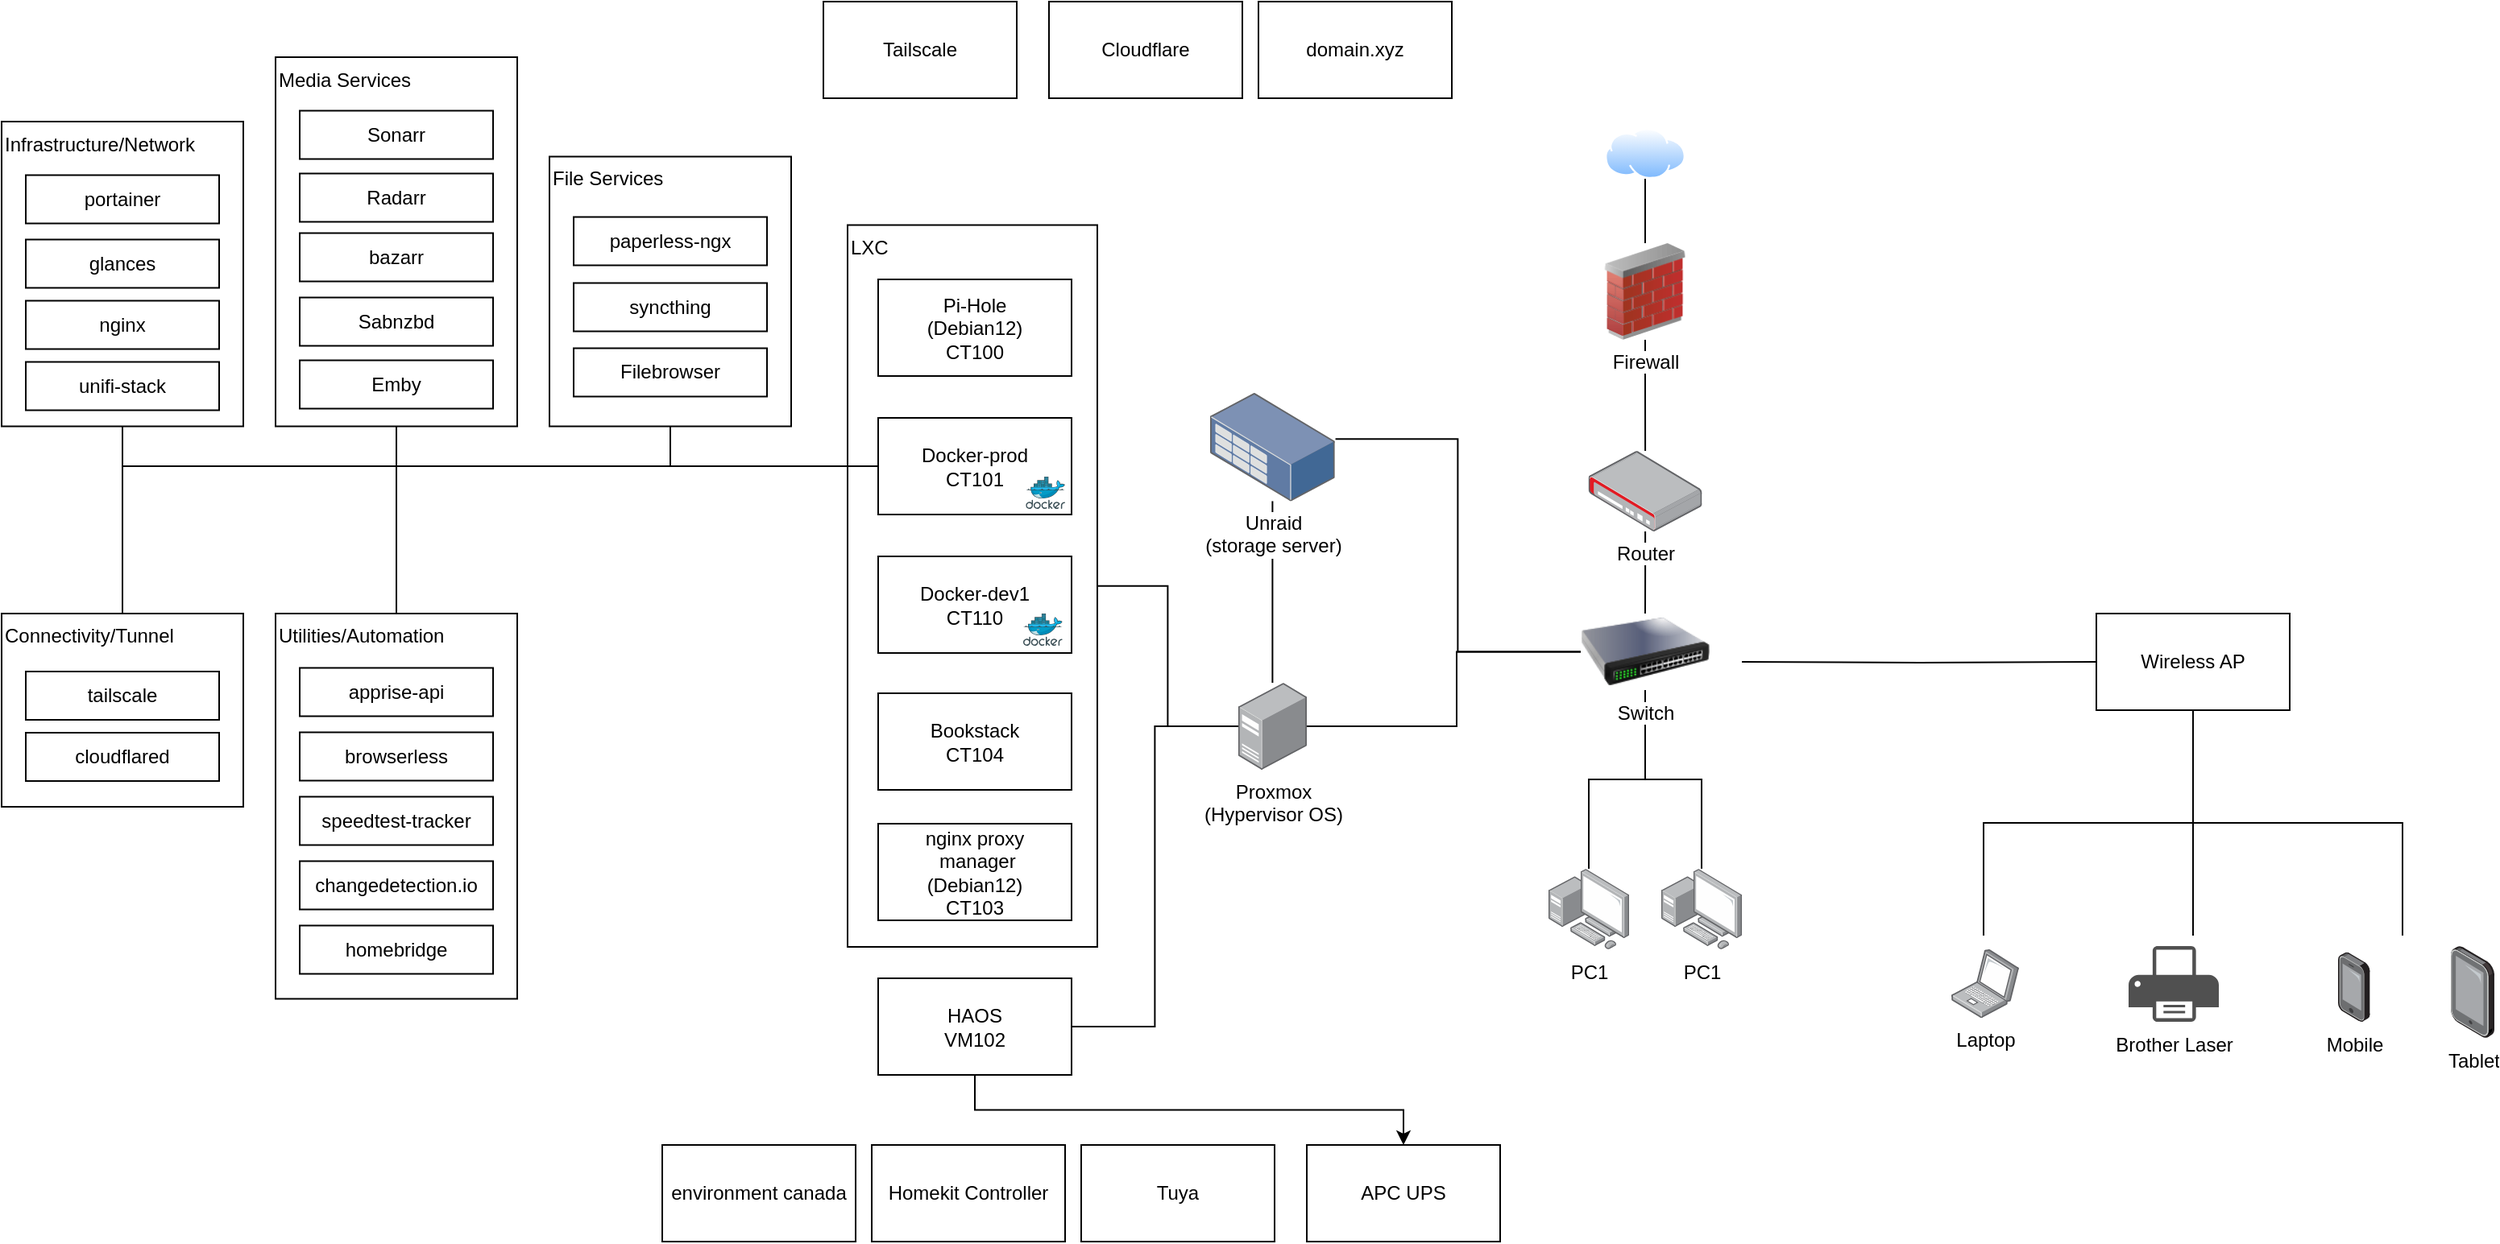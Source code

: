 <mxfile version="26.1.0">
  <diagram name="Page-1" id="8PJF-7k6O8kf38LD9RbU">
    <mxGraphModel dx="770" dy="397" grid="1" gridSize="10" guides="1" tooltips="1" connect="1" arrows="1" fold="1" page="1" pageScale="1" pageWidth="1600" pageHeight="900" math="0" shadow="0">
      <root>
        <mxCell id="0" />
        <mxCell id="1" parent="0" />
        <mxCell id="Pmdtr9oIzFHYsxCgHXhq-8" value="LXC" style="rounded=0;whiteSpace=wrap;html=1;align=left;verticalAlign=top;" vertex="1" parent="1">
          <mxGeometry x="565" y="168.75" width="155" height="448.25" as="geometry" />
        </mxCell>
        <mxCell id="H-8ICV9-0rw6bkesGoe8-49" style="edgeStyle=orthogonalEdgeStyle;rounded=0;orthogonalLoop=1;jettySize=auto;html=1;endArrow=none;endFill=0;" parent="1" source="H-8ICV9-0rw6bkesGoe8-4" edge="1">
          <mxGeometry relative="1" as="geometry">
            <Array as="points">
              <mxPoint x="1400" y="540" />
              <mxPoint x="1270" y="540" />
            </Array>
            <mxPoint x="1270" y="610" as="targetPoint" />
          </mxGeometry>
        </mxCell>
        <mxCell id="H-8ICV9-0rw6bkesGoe8-50" style="edgeStyle=orthogonalEdgeStyle;rounded=0;orthogonalLoop=1;jettySize=auto;html=1;endArrow=none;endFill=0;" parent="1" source="H-8ICV9-0rw6bkesGoe8-4" edge="1">
          <mxGeometry relative="1" as="geometry">
            <mxPoint x="1400" y="610" as="targetPoint" />
          </mxGeometry>
        </mxCell>
        <mxCell id="H-8ICV9-0rw6bkesGoe8-51" style="edgeStyle=orthogonalEdgeStyle;rounded=0;orthogonalLoop=1;jettySize=auto;html=1;endArrow=none;endFill=0;" parent="1" source="H-8ICV9-0rw6bkesGoe8-4" edge="1">
          <mxGeometry relative="1" as="geometry">
            <Array as="points">
              <mxPoint x="1400" y="540" />
              <mxPoint x="1530" y="540" />
            </Array>
            <mxPoint x="1530" y="610" as="targetPoint" />
          </mxGeometry>
        </mxCell>
        <mxCell id="H-8ICV9-0rw6bkesGoe8-4" value="Wireless AP" style="rounded=0;whiteSpace=wrap;html=1;" parent="1" vertex="1">
          <mxGeometry x="1340" y="410" width="120" height="60" as="geometry" />
        </mxCell>
        <mxCell id="H-8ICV9-0rw6bkesGoe8-13" style="rounded=0;orthogonalLoop=1;jettySize=auto;html=1;edgeStyle=orthogonalEdgeStyle;endArrow=none;endFill=0;" parent="1" target="H-8ICV9-0rw6bkesGoe8-4" edge="1">
          <mxGeometry relative="1" as="geometry">
            <mxPoint x="1120" y="440" as="sourcePoint" />
          </mxGeometry>
        </mxCell>
        <mxCell id="H-8ICV9-0rw6bkesGoe8-20" value="Docker-dev1&lt;div&gt;&lt;div&gt;CT110&lt;/div&gt;&lt;/div&gt;" style="rounded=0;whiteSpace=wrap;html=1;" parent="1" vertex="1">
          <mxGeometry x="584" y="374.5" width="120" height="60" as="geometry" />
        </mxCell>
        <mxCell id="F_XST8kIAoM1eg2vmdfE-63" style="edgeStyle=orthogonalEdgeStyle;rounded=0;orthogonalLoop=1;jettySize=auto;html=1;endArrow=none;startFill=0;" parent="1" source="H-8ICV9-0rw6bkesGoe8-21" target="F_XST8kIAoM1eg2vmdfE-44" edge="1">
          <mxGeometry relative="1" as="geometry" />
        </mxCell>
        <mxCell id="F_XST8kIAoM1eg2vmdfE-64" style="edgeStyle=orthogonalEdgeStyle;rounded=0;orthogonalLoop=1;jettySize=auto;html=1;endArrow=none;startFill=0;" parent="1" source="H-8ICV9-0rw6bkesGoe8-21" target="F_XST8kIAoM1eg2vmdfE-48" edge="1">
          <mxGeometry relative="1" as="geometry" />
        </mxCell>
        <mxCell id="Pmdtr9oIzFHYsxCgHXhq-9" style="edgeStyle=orthogonalEdgeStyle;rounded=0;orthogonalLoop=1;jettySize=auto;html=1;entryX=0.5;entryY=1;entryDx=0;entryDy=0;endArrow=none;startFill=0;" edge="1" parent="1" source="H-8ICV9-0rw6bkesGoe8-21" target="F_XST8kIAoM1eg2vmdfE-55">
          <mxGeometry relative="1" as="geometry" />
        </mxCell>
        <mxCell id="Pmdtr9oIzFHYsxCgHXhq-21" style="edgeStyle=orthogonalEdgeStyle;rounded=0;orthogonalLoop=1;jettySize=auto;html=1;entryX=0.5;entryY=1;entryDx=0;entryDy=0;endArrow=none;startFill=0;" edge="1" parent="1" source="H-8ICV9-0rw6bkesGoe8-21" target="F_XST8kIAoM1eg2vmdfE-31">
          <mxGeometry relative="1" as="geometry" />
        </mxCell>
        <mxCell id="H-8ICV9-0rw6bkesGoe8-21" value="Docker-prod&lt;div&gt;&lt;div&gt;CT101&lt;/div&gt;&lt;/div&gt;" style="rounded=0;whiteSpace=wrap;html=1;" parent="1" vertex="1">
          <mxGeometry x="584" y="288.5" width="120" height="60" as="geometry" />
        </mxCell>
        <mxCell id="H-8ICV9-0rw6bkesGoe8-66" style="edgeStyle=orthogonalEdgeStyle;rounded=0;orthogonalLoop=1;jettySize=auto;html=1;exitX=0.5;exitY=1;exitDx=0;exitDy=0;entryX=0.5;entryY=0;entryDx=0;entryDy=0;" parent="1" source="H-8ICV9-0rw6bkesGoe8-22" target="H-8ICV9-0rw6bkesGoe8-65" edge="1">
          <mxGeometry relative="1" as="geometry" />
        </mxCell>
        <mxCell id="H-8ICV9-0rw6bkesGoe8-22" value="HAOS&lt;div&gt;VM102&lt;/div&gt;" style="rounded=0;whiteSpace=wrap;html=1;" parent="1" vertex="1">
          <mxGeometry x="584" y="636.5" width="120" height="60" as="geometry" />
        </mxCell>
        <mxCell id="H-8ICV9-0rw6bkesGoe8-23" value="Bookstack&lt;div&gt;&lt;div&gt;CT104&lt;/div&gt;&lt;/div&gt;" style="rounded=0;whiteSpace=wrap;html=1;" parent="1" vertex="1">
          <mxGeometry x="584" y="459.5" width="120" height="60" as="geometry" />
        </mxCell>
        <mxCell id="H-8ICV9-0rw6bkesGoe8-26" value="Pi-Hole&lt;div&gt;(Debian12)&lt;br&gt;&lt;div&gt;CT100&lt;/div&gt;&lt;/div&gt;" style="rounded=0;whiteSpace=wrap;html=1;" parent="1" vertex="1">
          <mxGeometry x="584" y="202.5" width="120" height="60" as="geometry" />
        </mxCell>
        <mxCell id="H-8ICV9-0rw6bkesGoe8-28" value="nginx proxy&lt;br&gt;&amp;nbsp;manager&lt;div&gt;(Debian12)&lt;br&gt;&lt;div&gt;CT103&lt;/div&gt;&lt;/div&gt;" style="rounded=0;whiteSpace=wrap;html=1;" parent="1" vertex="1">
          <mxGeometry x="584" y="540.5" width="120" height="60" as="geometry" />
        </mxCell>
        <mxCell id="H-8ICV9-0rw6bkesGoe8-65" value="APC UPS" style="rounded=0;whiteSpace=wrap;html=1;" parent="1" vertex="1">
          <mxGeometry x="850" y="740" width="120" height="60" as="geometry" />
        </mxCell>
        <mxCell id="H-8ICV9-0rw6bkesGoe8-67" value="Cloudflare" style="rounded=0;whiteSpace=wrap;html=1;" parent="1" vertex="1">
          <mxGeometry x="690" y="30" width="120" height="60" as="geometry" />
        </mxCell>
        <mxCell id="H-8ICV9-0rw6bkesGoe8-68" value="Tailscale" style="rounded=0;whiteSpace=wrap;html=1;" parent="1" vertex="1">
          <mxGeometry x="550" y="30" width="120" height="60" as="geometry" />
        </mxCell>
        <mxCell id="H-8ICV9-0rw6bkesGoe8-69" value="domain.xyz" style="rounded=0;whiteSpace=wrap;html=1;" parent="1" vertex="1">
          <mxGeometry x="820" y="30" width="120" height="60" as="geometry" />
        </mxCell>
        <mxCell id="H-8ICV9-0rw6bkesGoe8-70" value="Tuya" style="rounded=0;whiteSpace=wrap;html=1;" parent="1" vertex="1">
          <mxGeometry x="710" y="740" width="120" height="60" as="geometry" />
        </mxCell>
        <mxCell id="H-8ICV9-0rw6bkesGoe8-71" value="Homekit Controller" style="rounded=0;whiteSpace=wrap;html=1;" parent="1" vertex="1">
          <mxGeometry x="580" y="740" width="120" height="60" as="geometry" />
        </mxCell>
        <mxCell id="H-8ICV9-0rw6bkesGoe8-72" value="environment canada" style="rounded=0;whiteSpace=wrap;html=1;" parent="1" vertex="1">
          <mxGeometry x="450" y="740" width="120" height="60" as="geometry" />
        </mxCell>
        <mxCell id="UK7bh5dRqCB79iwSgrZ0-4" style="edgeStyle=orthogonalEdgeStyle;rounded=0;orthogonalLoop=1;jettySize=auto;html=1;endArrow=none;startFill=0;" parent="1" source="UK7bh5dRqCB79iwSgrZ0-1" target="UK7bh5dRqCB79iwSgrZ0-3" edge="1">
          <mxGeometry relative="1" as="geometry" />
        </mxCell>
        <mxCell id="UK7bh5dRqCB79iwSgrZ0-1" value="" style="image;aspect=fixed;perimeter=ellipsePerimeter;html=1;align=center;shadow=0;dashed=0;spacingTop=3;image=img/lib/active_directory/internet_cloud.svg;" parent="1" vertex="1">
          <mxGeometry x="1035" y="108.5" width="50" height="31.5" as="geometry" />
        </mxCell>
        <mxCell id="UK7bh5dRqCB79iwSgrZ0-7" style="edgeStyle=orthogonalEdgeStyle;rounded=0;orthogonalLoop=1;jettySize=auto;html=1;endArrow=none;startFill=0;" parent="1" source="UK7bh5dRqCB79iwSgrZ0-3" target="UK7bh5dRqCB79iwSgrZ0-6" edge="1">
          <mxGeometry relative="1" as="geometry" />
        </mxCell>
        <mxCell id="UK7bh5dRqCB79iwSgrZ0-3" value="Firewall" style="image;html=1;image=img/lib/clip_art/networking/Firewall_02_128x128.png" parent="1" vertex="1">
          <mxGeometry x="1030" y="180" width="60" height="60" as="geometry" />
        </mxCell>
        <mxCell id="UK7bh5dRqCB79iwSgrZ0-10" style="edgeStyle=orthogonalEdgeStyle;rounded=0;orthogonalLoop=1;jettySize=auto;html=1;endArrow=none;startFill=0;" parent="1" source="UK7bh5dRqCB79iwSgrZ0-6" target="UK7bh5dRqCB79iwSgrZ0-9" edge="1">
          <mxGeometry relative="1" as="geometry" />
        </mxCell>
        <mxCell id="UK7bh5dRqCB79iwSgrZ0-6" value="Router" style="image;points=[];aspect=fixed;html=1;align=center;shadow=0;dashed=0;image=img/lib/allied_telesis/security/Router_VPN.svg;" parent="1" vertex="1">
          <mxGeometry x="1024.78" y="309" width="70.45" height="50" as="geometry" />
        </mxCell>
        <mxCell id="yec54TBUQDnnElS_8UVJ-3" style="edgeStyle=orthogonalEdgeStyle;rounded=0;orthogonalLoop=1;jettySize=auto;html=1;endArrow=none;startFill=0;" parent="1" source="UK7bh5dRqCB79iwSgrZ0-9" target="UK7bh5dRqCB79iwSgrZ0-18" edge="1">
          <mxGeometry relative="1" as="geometry" />
        </mxCell>
        <mxCell id="yec54TBUQDnnElS_8UVJ-5" style="edgeStyle=orthogonalEdgeStyle;rounded=0;orthogonalLoop=1;jettySize=auto;html=1;endArrow=none;startFill=0;" parent="1" source="UK7bh5dRqCB79iwSgrZ0-9" target="yec54TBUQDnnElS_8UVJ-4" edge="1">
          <mxGeometry relative="1" as="geometry" />
        </mxCell>
        <mxCell id="Pmdtr9oIzFHYsxCgHXhq-12" style="edgeStyle=orthogonalEdgeStyle;rounded=0;orthogonalLoop=1;jettySize=auto;html=1;endArrow=none;startFill=0;" edge="1" parent="1" source="UK7bh5dRqCB79iwSgrZ0-9" target="Pmdtr9oIzFHYsxCgHXhq-4">
          <mxGeometry relative="1" as="geometry">
            <Array as="points">
              <mxPoint x="943" y="434" />
              <mxPoint x="943" y="480" />
            </Array>
          </mxGeometry>
        </mxCell>
        <mxCell id="UK7bh5dRqCB79iwSgrZ0-9" value="Switch" style="image;html=1;image=img/lib/clip_art/networking/Switch_128x128.png" parent="1" vertex="1">
          <mxGeometry x="1020" y="410" width="80" height="47.5" as="geometry" />
        </mxCell>
        <mxCell id="UK7bh5dRqCB79iwSgrZ0-18" value="PC1" style="image;points=[];aspect=fixed;html=1;align=center;shadow=0;dashed=0;image=img/lib/allied_telesis/computer_and_terminals/Personal_Computer_with_Server.svg;" parent="1" vertex="1">
          <mxGeometry x="1000" y="568.5" width="50" height="50" as="geometry" />
        </mxCell>
        <mxCell id="UK7bh5dRqCB79iwSgrZ0-34" value="Brother Laser" style="sketch=0;pointerEvents=1;shadow=0;dashed=0;html=1;strokeColor=none;fillColor=#505050;labelPosition=center;verticalLabelPosition=bottom;verticalAlign=top;outlineConnect=0;align=center;shape=mxgraph.office.devices.printer;" parent="1" vertex="1">
          <mxGeometry x="1360" y="616.5" width="56" height="47" as="geometry" />
        </mxCell>
        <mxCell id="yec54TBUQDnnElS_8UVJ-2" value="" style="image;sketch=0;aspect=fixed;html=1;points=[];align=center;fontSize=12;image=img/lib/mscae/Docker.svg;" parent="1" vertex="1">
          <mxGeometry x="675.61" y="325" width="24.39" height="20" as="geometry" />
        </mxCell>
        <mxCell id="yec54TBUQDnnElS_8UVJ-4" value="PC1" style="image;points=[];aspect=fixed;html=1;align=center;shadow=0;dashed=0;image=img/lib/allied_telesis/computer_and_terminals/Personal_Computer_with_Server.svg;" parent="1" vertex="1">
          <mxGeometry x="1070" y="568.5" width="50" height="50" as="geometry" />
        </mxCell>
        <mxCell id="F_XST8kIAoM1eg2vmdfE-30" value="" style="group" parent="1" vertex="1" connectable="0">
          <mxGeometry x="210" y="64.5" width="150" height="229.25" as="geometry" />
        </mxCell>
        <mxCell id="F_XST8kIAoM1eg2vmdfE-31" value="Media Services" style="rounded=0;whiteSpace=wrap;html=1;align=left;verticalAlign=top;" parent="F_XST8kIAoM1eg2vmdfE-30" vertex="1">
          <mxGeometry width="150" height="229.25" as="geometry" />
        </mxCell>
        <mxCell id="F_XST8kIAoM1eg2vmdfE-32" value="Radarr" style="rounded=0;whiteSpace=wrap;html=1;" parent="F_XST8kIAoM1eg2vmdfE-30" vertex="1">
          <mxGeometry x="15" y="72.25" width="120" height="30" as="geometry" />
        </mxCell>
        <mxCell id="F_XST8kIAoM1eg2vmdfE-33" value="Sonarr" style="rounded=0;whiteSpace=wrap;html=1;" parent="F_XST8kIAoM1eg2vmdfE-30" vertex="1">
          <mxGeometry x="15" y="33.25" width="120" height="30" as="geometry" />
        </mxCell>
        <mxCell id="F_XST8kIAoM1eg2vmdfE-34" value="Sabnzbd" style="rounded=0;whiteSpace=wrap;html=1;" parent="F_XST8kIAoM1eg2vmdfE-30" vertex="1">
          <mxGeometry x="15" y="149.25" width="120" height="30" as="geometry" />
        </mxCell>
        <mxCell id="F_XST8kIAoM1eg2vmdfE-35" value="Emby" style="rounded=0;whiteSpace=wrap;html=1;" parent="F_XST8kIAoM1eg2vmdfE-30" vertex="1">
          <mxGeometry x="15" y="188.25" width="120" height="30" as="geometry" />
        </mxCell>
        <mxCell id="F_XST8kIAoM1eg2vmdfE-36" value="bazarr" style="rounded=0;whiteSpace=wrap;html=1;" parent="F_XST8kIAoM1eg2vmdfE-30" vertex="1">
          <mxGeometry x="15" y="109.25" width="120" height="30" as="geometry" />
        </mxCell>
        <mxCell id="F_XST8kIAoM1eg2vmdfE-37" value="" style="group" parent="1" vertex="1" connectable="0">
          <mxGeometry x="40" y="104.5" width="150" height="189.25" as="geometry" />
        </mxCell>
        <mxCell id="F_XST8kIAoM1eg2vmdfE-38" value="Infrastructure/Network" style="rounded=0;whiteSpace=wrap;html=1;align=left;verticalAlign=top;" parent="F_XST8kIAoM1eg2vmdfE-37" vertex="1">
          <mxGeometry width="150" height="189.25" as="geometry" />
        </mxCell>
        <mxCell id="F_XST8kIAoM1eg2vmdfE-39" value="glances" style="rounded=0;whiteSpace=wrap;html=1;" parent="F_XST8kIAoM1eg2vmdfE-37" vertex="1">
          <mxGeometry x="15" y="73.25" width="120" height="30" as="geometry" />
        </mxCell>
        <mxCell id="F_XST8kIAoM1eg2vmdfE-40" value="portainer" style="rounded=0;whiteSpace=wrap;html=1;" parent="F_XST8kIAoM1eg2vmdfE-37" vertex="1">
          <mxGeometry x="15" y="33.25" width="120" height="30" as="geometry" />
        </mxCell>
        <mxCell id="F_XST8kIAoM1eg2vmdfE-41" value="unifi-stack" style="rounded=0;whiteSpace=wrap;html=1;" parent="F_XST8kIAoM1eg2vmdfE-37" vertex="1">
          <mxGeometry x="15" y="149.25" width="120" height="30" as="geometry" />
        </mxCell>
        <mxCell id="F_XST8kIAoM1eg2vmdfE-42" value="nginx" style="rounded=0;whiteSpace=wrap;html=1;" parent="F_XST8kIAoM1eg2vmdfE-37" vertex="1">
          <mxGeometry x="15" y="111.25" width="120" height="30" as="geometry" />
        </mxCell>
        <mxCell id="F_XST8kIAoM1eg2vmdfE-43" value="" style="group" parent="1" vertex="1" connectable="0">
          <mxGeometry x="40" y="410" width="150" height="120" as="geometry" />
        </mxCell>
        <mxCell id="F_XST8kIAoM1eg2vmdfE-44" value="Connectivity/Tunnel" style="rounded=0;whiteSpace=wrap;html=1;align=left;verticalAlign=top;" parent="F_XST8kIAoM1eg2vmdfE-43" vertex="1">
          <mxGeometry width="150" height="120" as="geometry" />
        </mxCell>
        <mxCell id="F_XST8kIAoM1eg2vmdfE-45" value="tailscale" style="rounded=0;whiteSpace=wrap;html=1;" parent="F_XST8kIAoM1eg2vmdfE-43" vertex="1">
          <mxGeometry x="15" y="36" width="120" height="30" as="geometry" />
        </mxCell>
        <mxCell id="F_XST8kIAoM1eg2vmdfE-46" value="cloudflared" style="rounded=0;whiteSpace=wrap;html=1;" parent="F_XST8kIAoM1eg2vmdfE-43" vertex="1">
          <mxGeometry x="15" y="74" width="120" height="30" as="geometry" />
        </mxCell>
        <mxCell id="F_XST8kIAoM1eg2vmdfE-47" value="" style="group" parent="1" vertex="1" connectable="0">
          <mxGeometry x="210" y="410" width="150" height="239.25" as="geometry" />
        </mxCell>
        <mxCell id="F_XST8kIAoM1eg2vmdfE-48" value="Utilities/Automation" style="rounded=0;whiteSpace=wrap;html=1;align=left;verticalAlign=top;" parent="F_XST8kIAoM1eg2vmdfE-47" vertex="1">
          <mxGeometry width="150" height="239.25" as="geometry" />
        </mxCell>
        <mxCell id="F_XST8kIAoM1eg2vmdfE-49" value="changedetection.io" style="rounded=0;whiteSpace=wrap;html=1;" parent="F_XST8kIAoM1eg2vmdfE-47" vertex="1">
          <mxGeometry x="15" y="153.75" width="120" height="30" as="geometry" />
        </mxCell>
        <mxCell id="F_XST8kIAoM1eg2vmdfE-50" value="browserless" style="rounded=0;whiteSpace=wrap;html=1;" parent="F_XST8kIAoM1eg2vmdfE-47" vertex="1">
          <mxGeometry x="15" y="73.75" width="120" height="30" as="geometry" />
        </mxCell>
        <mxCell id="F_XST8kIAoM1eg2vmdfE-51" value="homebridge" style="rounded=0;whiteSpace=wrap;html=1;" parent="F_XST8kIAoM1eg2vmdfE-47" vertex="1">
          <mxGeometry x="15" y="193.75" width="120" height="30" as="geometry" />
        </mxCell>
        <mxCell id="F_XST8kIAoM1eg2vmdfE-52" value="speedtest-tracker" style="rounded=0;whiteSpace=wrap;html=1;" parent="F_XST8kIAoM1eg2vmdfE-47" vertex="1">
          <mxGeometry x="15" y="113.75" width="120" height="30" as="geometry" />
        </mxCell>
        <mxCell id="F_XST8kIAoM1eg2vmdfE-53" value="apprise-api" style="rounded=0;whiteSpace=wrap;html=1;" parent="F_XST8kIAoM1eg2vmdfE-47" vertex="1">
          <mxGeometry x="15" y="33.75" width="120" height="30" as="geometry" />
        </mxCell>
        <mxCell id="F_XST8kIAoM1eg2vmdfE-54" value="" style="group" parent="1" vertex="1" connectable="0">
          <mxGeometry x="380" y="126.25" width="150" height="167.5" as="geometry" />
        </mxCell>
        <mxCell id="F_XST8kIAoM1eg2vmdfE-55" value="File Services" style="rounded=0;whiteSpace=wrap;html=1;align=left;verticalAlign=top;" parent="F_XST8kIAoM1eg2vmdfE-54" vertex="1">
          <mxGeometry width="150" height="167.5" as="geometry" />
        </mxCell>
        <mxCell id="F_XST8kIAoM1eg2vmdfE-56" value="syncthing" style="rounded=0;whiteSpace=wrap;html=1;" parent="F_XST8kIAoM1eg2vmdfE-54" vertex="1">
          <mxGeometry x="15" y="78.5" width="120" height="30" as="geometry" />
        </mxCell>
        <mxCell id="F_XST8kIAoM1eg2vmdfE-57" value="paperless-ngx" style="rounded=0;whiteSpace=wrap;html=1;" parent="F_XST8kIAoM1eg2vmdfE-54" vertex="1">
          <mxGeometry x="15" y="37.5" width="120" height="30" as="geometry" />
        </mxCell>
        <mxCell id="F_XST8kIAoM1eg2vmdfE-58" value="Filebrowser" style="rounded=0;whiteSpace=wrap;html=1;" parent="F_XST8kIAoM1eg2vmdfE-54" vertex="1">
          <mxGeometry x="15" y="119" width="120" height="30" as="geometry" />
        </mxCell>
        <mxCell id="F_XST8kIAoM1eg2vmdfE-62" style="edgeStyle=orthogonalEdgeStyle;rounded=0;orthogonalLoop=1;jettySize=auto;html=1;entryX=0.5;entryY=1;entryDx=0;entryDy=0;endArrow=none;startFill=0;" parent="1" source="H-8ICV9-0rw6bkesGoe8-21" target="F_XST8kIAoM1eg2vmdfE-38" edge="1">
          <mxGeometry relative="1" as="geometry" />
        </mxCell>
        <mxCell id="F_XST8kIAoM1eg2vmdfE-65" value="" style="image;sketch=0;aspect=fixed;html=1;points=[];align=center;fontSize=12;image=img/lib/mscae/Docker.svg;" parent="1" vertex="1">
          <mxGeometry x="674" y="410" width="24.39" height="20" as="geometry" />
        </mxCell>
        <mxCell id="F_XST8kIAoM1eg2vmdfE-66" value="" style="shape=image;html=1;verticalAlign=top;verticalLabelPosition=bottom;labelBackgroundColor=#ffffff;imageAspect=0;aspect=fixed;image=https://cdn1.iconfinder.com/data/icons/operating-system-flat-1/30/ubuntu-128.png" parent="1" vertex="1">
          <mxGeometry x="680" y="496.63" width="20" height="20" as="geometry" />
        </mxCell>
        <mxCell id="F_XST8kIAoM1eg2vmdfE-68" value="" style="shape=image;html=1;verticalAlign=top;verticalLabelPosition=bottom;labelBackgroundColor=#ffffff;imageAspect=0;aspect=fixed;image=https://cdn1.iconfinder.com/data/icons/Vista-Inspirate_1.0/128x128/apps/debian.png" parent="1" vertex="1">
          <mxGeometry x="584" y="579.5" width="20" height="20" as="geometry" />
        </mxCell>
        <mxCell id="F_XST8kIAoM1eg2vmdfE-69" value="" style="shape=image;html=1;verticalAlign=top;verticalLabelPosition=bottom;labelBackgroundColor=#ffffff;imageAspect=0;aspect=fixed;image=https://cdn1.iconfinder.com/data/icons/Vista-Inspirate_1.0/128x128/apps/debian.png" parent="1" vertex="1">
          <mxGeometry x="584" y="414.5" width="20" height="20" as="geometry" />
        </mxCell>
        <mxCell id="F_XST8kIAoM1eg2vmdfE-70" value="" style="shape=image;html=1;verticalAlign=top;verticalLabelPosition=bottom;labelBackgroundColor=#ffffff;imageAspect=0;aspect=fixed;image=https://cdn1.iconfinder.com/data/icons/Vista-Inspirate_1.0/128x128/apps/debian.png" parent="1" vertex="1">
          <mxGeometry x="584" y="328.5" width="20" height="20" as="geometry" />
        </mxCell>
        <mxCell id="F_XST8kIAoM1eg2vmdfE-71" value="" style="shape=image;html=1;verticalAlign=top;verticalLabelPosition=bottom;labelBackgroundColor=#ffffff;imageAspect=0;aspect=fixed;image=https://cdn1.iconfinder.com/data/icons/Vista-Inspirate_1.0/128x128/apps/debian.png" parent="1" vertex="1">
          <mxGeometry x="584" y="242.5" width="20" height="20" as="geometry" />
        </mxCell>
        <mxCell id="Pmdtr9oIzFHYsxCgHXhq-1" value="Laptop" style="image;points=[];aspect=fixed;html=1;align=center;shadow=0;dashed=0;image=img/lib/allied_telesis/computer_and_terminals/Laptop.svg;" vertex="1" parent="1">
          <mxGeometry x="1250" y="618.5" width="42" height="42.6" as="geometry" />
        </mxCell>
        <mxCell id="Pmdtr9oIzFHYsxCgHXhq-2" value="Mobile" style="image;points=[];aspect=fixed;html=1;align=center;shadow=0;dashed=0;image=img/lib/allied_telesis/computer_and_terminals/Smartphone.svg;" vertex="1" parent="1">
          <mxGeometry x="1490" y="620.3" width="19.8" height="43.2" as="geometry" />
        </mxCell>
        <mxCell id="Pmdtr9oIzFHYsxCgHXhq-3" value="Tablet" style="image;points=[];aspect=fixed;html=1;align=center;shadow=0;dashed=0;image=img/lib/allied_telesis/computer_and_terminals/Tablet.svg;" vertex="1" parent="1">
          <mxGeometry x="1560" y="616.5" width="27" height="57" as="geometry" />
        </mxCell>
        <mxCell id="Pmdtr9oIzFHYsxCgHXhq-17" style="edgeStyle=orthogonalEdgeStyle;rounded=0;orthogonalLoop=1;jettySize=auto;html=1;entryX=1;entryY=0.5;entryDx=0;entryDy=0;endArrow=none;startFill=0;" edge="1" parent="1" source="Pmdtr9oIzFHYsxCgHXhq-4" target="Pmdtr9oIzFHYsxCgHXhq-8">
          <mxGeometry relative="1" as="geometry" />
        </mxCell>
        <mxCell id="Pmdtr9oIzFHYsxCgHXhq-18" style="edgeStyle=orthogonalEdgeStyle;rounded=0;orthogonalLoop=1;jettySize=auto;html=1;entryX=1;entryY=0.5;entryDx=0;entryDy=0;endArrow=none;startFill=0;" edge="1" parent="1" source="Pmdtr9oIzFHYsxCgHXhq-4" target="H-8ICV9-0rw6bkesGoe8-22">
          <mxGeometry relative="1" as="geometry" />
        </mxCell>
        <mxCell id="Pmdtr9oIzFHYsxCgHXhq-4" value="Proxmox&lt;div&gt;(Hypervisor OS)&lt;/div&gt;" style="image;points=[];aspect=fixed;html=1;align=center;shadow=0;dashed=0;image=img/lib/allied_telesis/computer_and_terminals/Server_Desktop.svg;" vertex="1" parent="1">
          <mxGeometry x="807.4" y="453" width="42.6" height="54" as="geometry" />
        </mxCell>
        <mxCell id="Pmdtr9oIzFHYsxCgHXhq-11" style="edgeStyle=orthogonalEdgeStyle;rounded=0;orthogonalLoop=1;jettySize=auto;html=1;entryX=1.005;entryY=0.426;entryDx=0;entryDy=0;entryPerimeter=0;endArrow=none;startFill=0;" edge="1" parent="1" source="UK7bh5dRqCB79iwSgrZ0-9" target="Pmdtr9oIzFHYsxCgHXhq-19">
          <mxGeometry relative="1" as="geometry">
            <mxPoint x="850.0" y="329.354" as="targetPoint" />
          </mxGeometry>
        </mxCell>
        <mxCell id="Pmdtr9oIzFHYsxCgHXhq-20" style="edgeStyle=orthogonalEdgeStyle;rounded=0;orthogonalLoop=1;jettySize=auto;html=1;endArrow=none;startFill=0;" edge="1" parent="1" source="Pmdtr9oIzFHYsxCgHXhq-19" target="Pmdtr9oIzFHYsxCgHXhq-4">
          <mxGeometry relative="1" as="geometry" />
        </mxCell>
        <mxCell id="Pmdtr9oIzFHYsxCgHXhq-19" value="Unraid&lt;div&gt;(storage server)&lt;/div&gt;" style="image;points=[];aspect=fixed;html=1;align=center;shadow=0;dashed=0;image=img/lib/allied_telesis/storage/Datacenter_Server_Rack_Storage_Unit_Small.svg;" vertex="1" parent="1">
          <mxGeometry x="790.0" y="273" width="77.4" height="67.2" as="geometry" />
        </mxCell>
      </root>
    </mxGraphModel>
  </diagram>
</mxfile>
